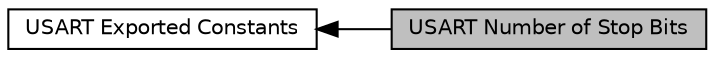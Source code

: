 digraph "USART Number of Stop Bits"
{
  edge [fontname="Helvetica",fontsize="10",labelfontname="Helvetica",labelfontsize="10"];
  node [fontname="Helvetica",fontsize="10",shape=record];
  rankdir=LR;
  Node1 [label="USART Exported Constants",height=0.2,width=0.4,color="black", fillcolor="white", style="filled",URL="$group___u_s_a_r_t___exported___constants.html"];
  Node0 [label="USART Number of Stop Bits",height=0.2,width=0.4,color="black", fillcolor="grey75", style="filled", fontcolor="black"];
  Node1->Node0 [shape=plaintext, dir="back", style="solid"];
}
